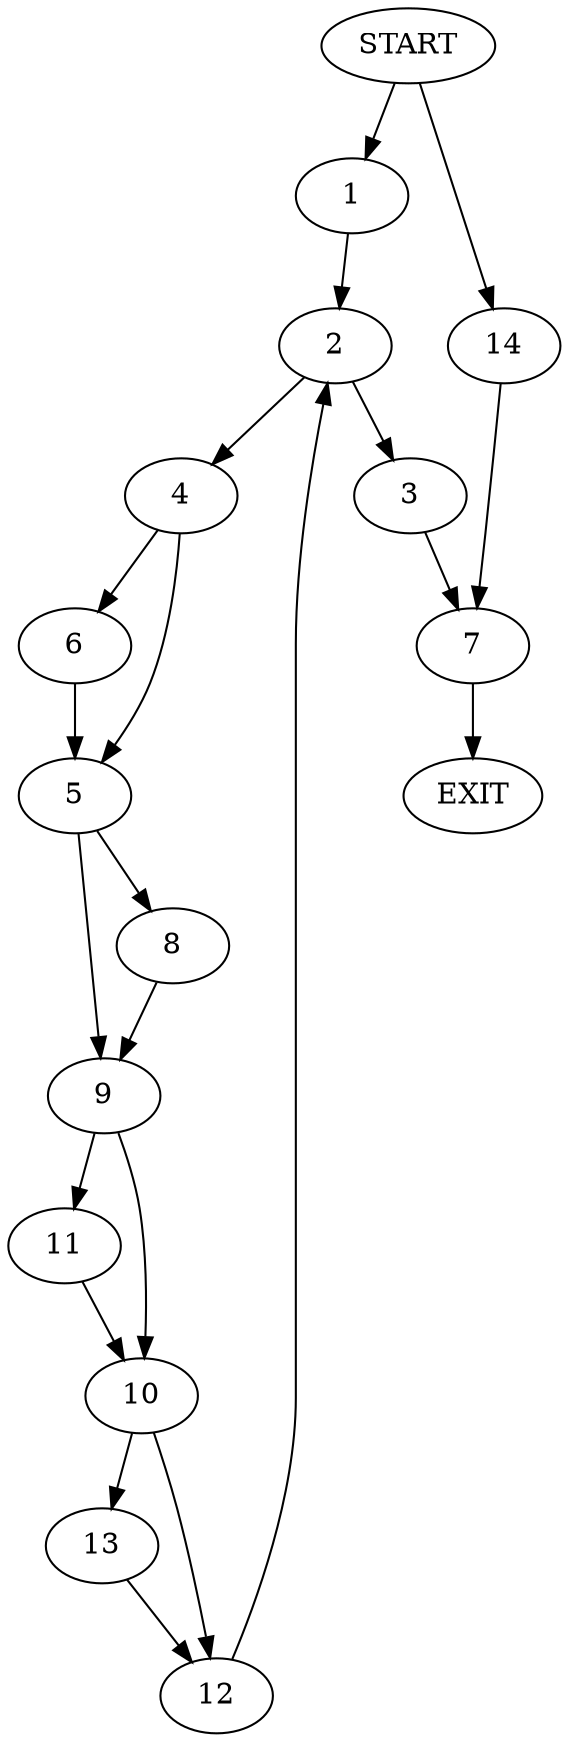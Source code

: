 digraph {
0 [label="START"]
15 [label="EXIT"]
0 -> 1
1 -> 2
2 -> 3
2 -> 4
4 -> 5
4 -> 6
3 -> 7
5 -> 8
5 -> 9
6 -> 5
9 -> 10
9 -> 11
8 -> 9
11 -> 10
10 -> 12
10 -> 13
13 -> 12
12 -> 2
7 -> 15
0 -> 14
14 -> 7
}
